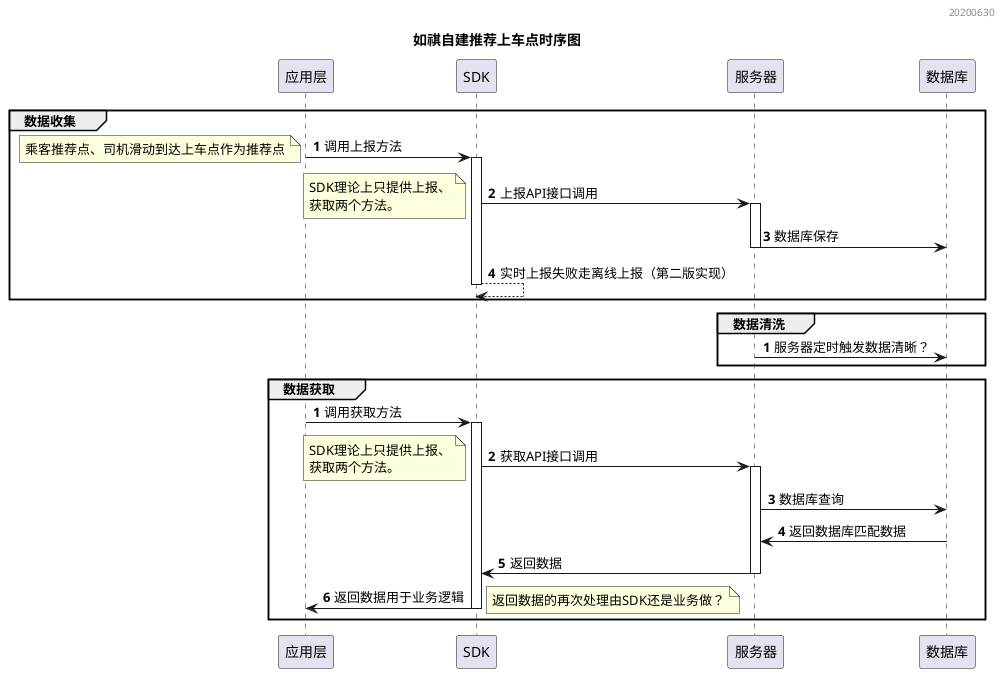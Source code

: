 @startuml

header 20200630

title 如祺自建推荐上车点时序图

participant 应用层
participant SDK
participant 服务器
participant 数据库

group 数据收集
autonumber
应用层 -> SDK : 调用上报方法
note left : 乘客推荐点、司机滑动到达上车点作为推荐点
activate SDK
SDK -> 服务器 : 上报API接口调用
note left : SDK理论上只提供上报、\n获取两个方法。
activate 服务器
服务器 -> 数据库 : 数据库保存
deactivate 服务器
SDK --> SDK : 实时上报失败走离线上报（第二版实现）
deactivate SDK
end

group 数据清洗
autonumber
activate 服务器
服务器 -> 数据库 : 服务器定时触发数据清晰？
deactivate 服务器
end

group 数据获取
autonumber
应用层 -> SDK : 调用获取方法
activate SDK
SDK -> 服务器 : 获取API接口调用
note left : SDK理论上只提供上报、\n获取两个方法。
activate 服务器
服务器 -> 数据库 : 数据库查询
数据库 -> 服务器 : 返回数据库匹配数据
'服务器 -> 服务器 : 记录
服务器 -> SDK : 返回数据
deactivate 服务器
SDK -> 应用层 : 返回数据用于业务逻辑
note right : 返回数据的再次处理由SDK还是业务做？
deactivate SDK
end

'数据查看
'日新增量（只获取最近5天或10天）
'日兜底量（只获取最近5天或10天）（带订单总量、全部总量）
'1.总数据量（记录数、坐标数）\n2.日新增量（记录数、坐标数）

@enduml